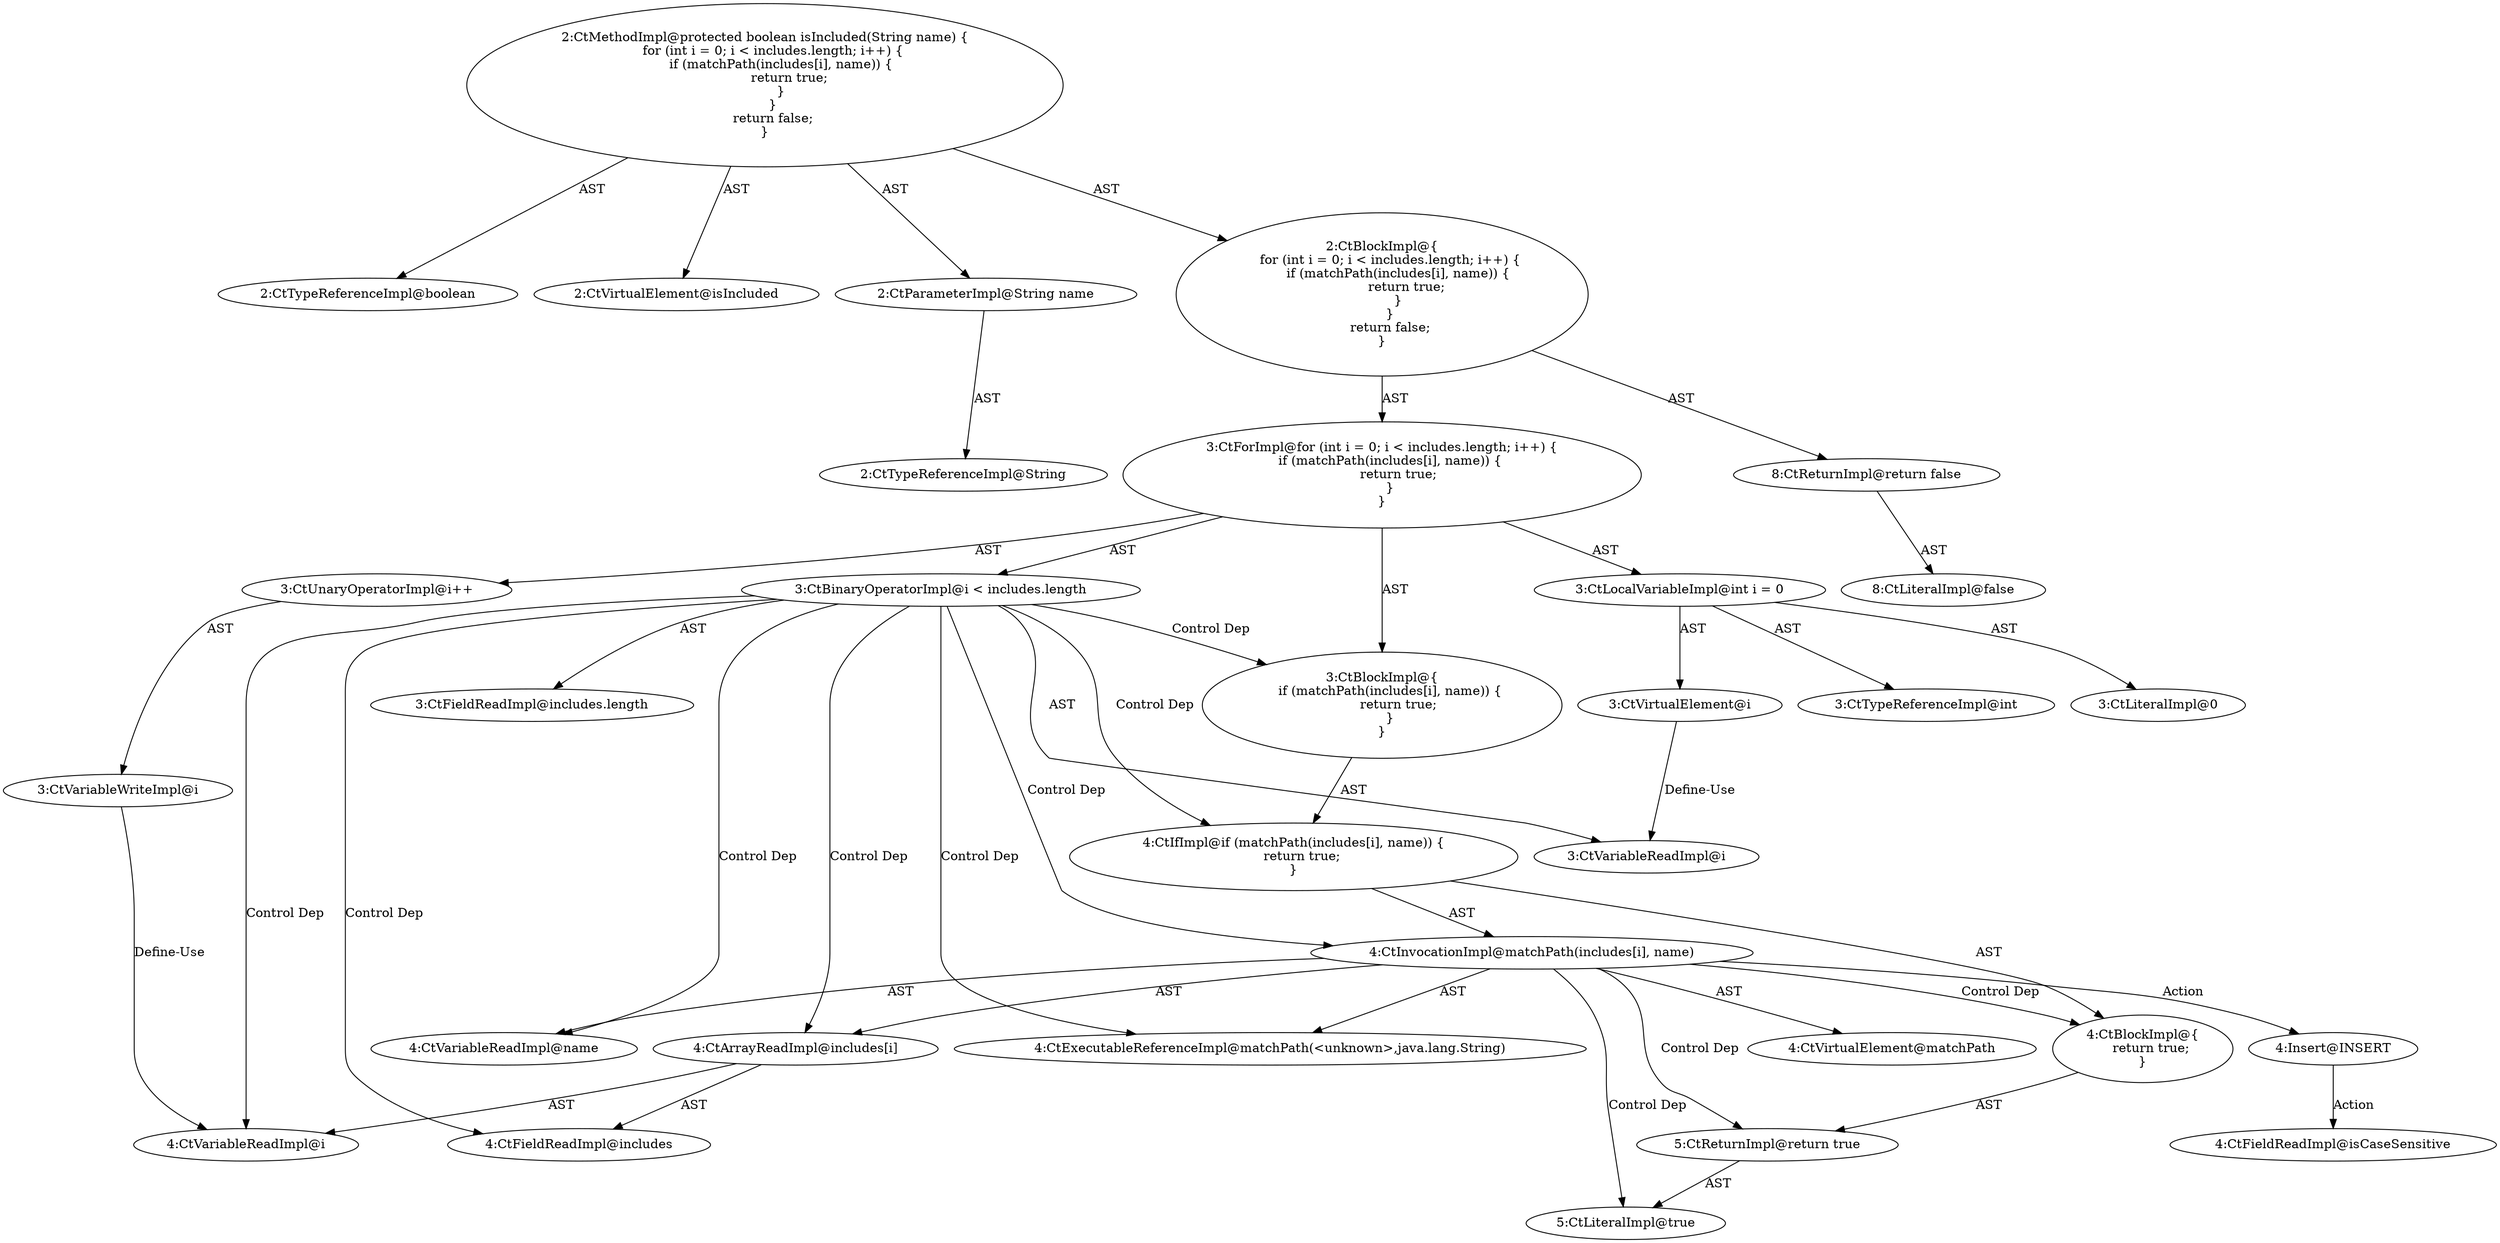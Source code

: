 digraph "isIncluded#?,String" {
0 [label="2:CtTypeReferenceImpl@boolean" shape=ellipse]
1 [label="2:CtVirtualElement@isIncluded" shape=ellipse]
2 [label="2:CtParameterImpl@String name" shape=ellipse]
3 [label="2:CtTypeReferenceImpl@String" shape=ellipse]
4 [label="3:CtTypeReferenceImpl@int" shape=ellipse]
5 [label="3:CtLiteralImpl@0" shape=ellipse]
6 [label="3:CtVirtualElement@i" shape=ellipse]
7 [label="3:CtLocalVariableImpl@int i = 0" shape=ellipse]
8 [label="3:CtVariableReadImpl@i" shape=ellipse]
9 [label="3:CtFieldReadImpl@includes.length" shape=ellipse]
10 [label="3:CtBinaryOperatorImpl@i < includes.length" shape=ellipse]
11 [label="3:CtVariableWriteImpl@i" shape=ellipse]
12 [label="3:CtUnaryOperatorImpl@i++" shape=ellipse]
13 [label="4:CtExecutableReferenceImpl@matchPath(<unknown>,java.lang.String)" shape=ellipse]
14 [label="4:CtVirtualElement@matchPath" shape=ellipse]
15 [label="4:CtFieldReadImpl@includes" shape=ellipse]
16 [label="4:CtVariableReadImpl@i" shape=ellipse]
17 [label="4:CtArrayReadImpl@includes[i]" shape=ellipse]
18 [label="4:CtVariableReadImpl@name" shape=ellipse]
19 [label="4:CtInvocationImpl@matchPath(includes[i], name)" shape=ellipse]
20 [label="5:CtLiteralImpl@true" shape=ellipse]
21 [label="5:CtReturnImpl@return true" shape=ellipse]
22 [label="4:CtBlockImpl@\{
    return true;
\}" shape=ellipse]
23 [label="4:CtIfImpl@if (matchPath(includes[i], name)) \{
    return true;
\}" shape=ellipse]
24 [label="3:CtBlockImpl@\{
    if (matchPath(includes[i], name)) \{
        return true;
    \}
\}" shape=ellipse]
25 [label="3:CtForImpl@for (int i = 0; i < includes.length; i++) \{
    if (matchPath(includes[i], name)) \{
        return true;
    \}
\}" shape=ellipse]
26 [label="8:CtLiteralImpl@false" shape=ellipse]
27 [label="8:CtReturnImpl@return false" shape=ellipse]
28 [label="2:CtBlockImpl@\{
    for (int i = 0; i < includes.length; i++) \{
        if (matchPath(includes[i], name)) \{
            return true;
        \}
    \}
    return false;
\}" shape=ellipse]
29 [label="2:CtMethodImpl@protected boolean isIncluded(String name) \{
    for (int i = 0; i < includes.length; i++) \{
        if (matchPath(includes[i], name)) \{
            return true;
        \}
    \}
    return false;
\}" shape=ellipse]
30 [label="4:Insert@INSERT" shape=ellipse]
31 [label="4:CtFieldReadImpl@isCaseSensitive" shape=ellipse]
2 -> 3 [label="AST"];
6 -> 8 [label="Define-Use"];
7 -> 6 [label="AST"];
7 -> 4 [label="AST"];
7 -> 5 [label="AST"];
10 -> 8 [label="AST"];
10 -> 9 [label="AST"];
10 -> 24 [label="Control Dep"];
10 -> 23 [label="Control Dep"];
10 -> 19 [label="Control Dep"];
10 -> 13 [label="Control Dep"];
10 -> 17 [label="Control Dep"];
10 -> 15 [label="Control Dep"];
10 -> 16 [label="Control Dep"];
10 -> 18 [label="Control Dep"];
11 -> 16 [label="Define-Use"];
12 -> 11 [label="AST"];
17 -> 15 [label="AST"];
17 -> 16 [label="AST"];
19 -> 14 [label="AST"];
19 -> 13 [label="AST"];
19 -> 17 [label="AST"];
19 -> 18 [label="AST"];
19 -> 22 [label="Control Dep"];
19 -> 21 [label="Control Dep"];
19 -> 20 [label="Control Dep"];
19 -> 30 [label="Action"];
21 -> 20 [label="AST"];
22 -> 21 [label="AST"];
23 -> 19 [label="AST"];
23 -> 22 [label="AST"];
24 -> 23 [label="AST"];
25 -> 7 [label="AST"];
25 -> 10 [label="AST"];
25 -> 12 [label="AST"];
25 -> 24 [label="AST"];
27 -> 26 [label="AST"];
28 -> 25 [label="AST"];
28 -> 27 [label="AST"];
29 -> 1 [label="AST"];
29 -> 0 [label="AST"];
29 -> 2 [label="AST"];
29 -> 28 [label="AST"];
30 -> 31 [label="Action"];
}